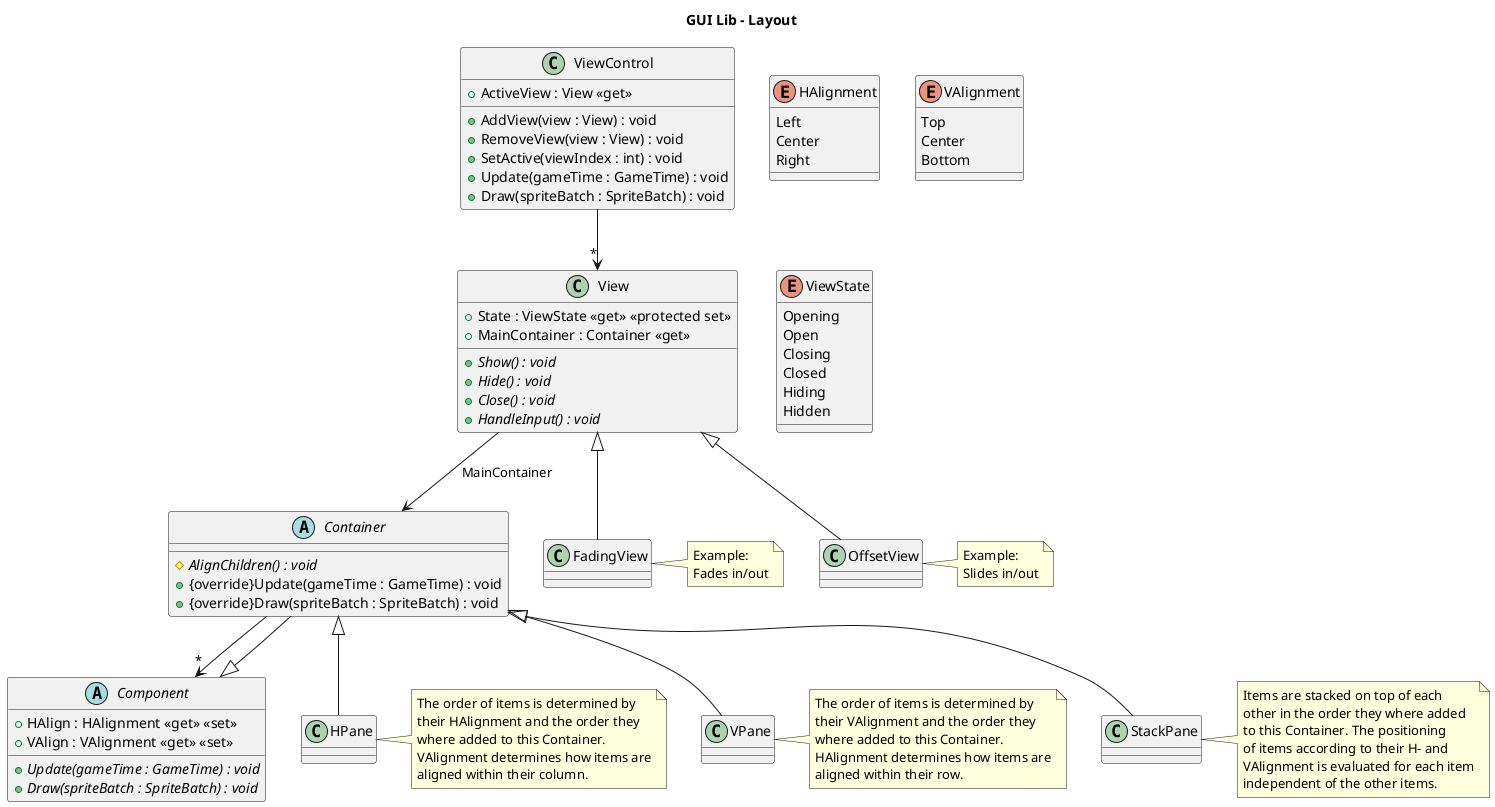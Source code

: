 @startuml LayoutPanes
title GUI Lib - Layout

enum HAlignment {
    Left
    Center
    Right
}

enum VAlignment {
    Top
    Center
    Bottom
}

enum ViewState {
    Opening
    Open
    Closing
    Closed
    Hiding
    Hidden
}

class ViewControl {
    + ActiveView : View <<get>>
    + AddView(view : View) : void
    + RemoveView(view : View) : void
    + SetActive(viewIndex : int) : void
    + Update(gameTime : GameTime) : void
    + Draw(spriteBatch : SpriteBatch) : void
}

class View {
    + State : ViewState <<get>> <<protected set>>
    + MainContainer : Container <<get>>
    + {abstract}Show() : void
    + {abstract}Hide() : void
    + {abstract}Close() : void
    + {abstract}HandleInput() : void
}

class FadingView
note right: Example:\nFades in/out
class OffsetView
note right: Example:\nSlides in/out

abstract class Component {
    + HAlign : HAlignment <<get>> <<set>>
    + VAlign : VAlignment <<get>> <<set>>
    + {abstract}Update(gameTime : GameTime) : void
    + {abstract}Draw(spriteBatch : SpriteBatch) : void
}

abstract class Container {
    # {abstract}AlignChildren() : void
    + {override}Update(gameTime : GameTime) : void
    + {override}Draw(spriteBatch : SpriteBatch) : void
}

class HPane
note right
The order of items is determined by
their HAlignment and the order they
where added to this Container.
VAlignment determines how items are
aligned within their column.
end note

class VPane
note right
The order of items is determined by
their VAlignment and the order they
where added to this Container.
HAlignment determines how items are
aligned within their row.
end note

class StackPane
note right
Items are stacked on top of each
other in the order they where added
to this Container. The positioning
of items according to their H- and
VAlignment is evaluated for each item
independent of the other items.
end note

FadingView -up-|> View
OffsetView -up-|> View
Container -up-|> Component
HPane -up-|> Container
VPane -up-|> Container
StackPane -up-|> Container
ViewControl --> "*" View
View --> Container : MainContainer
Container --> "*" Component

@enduml